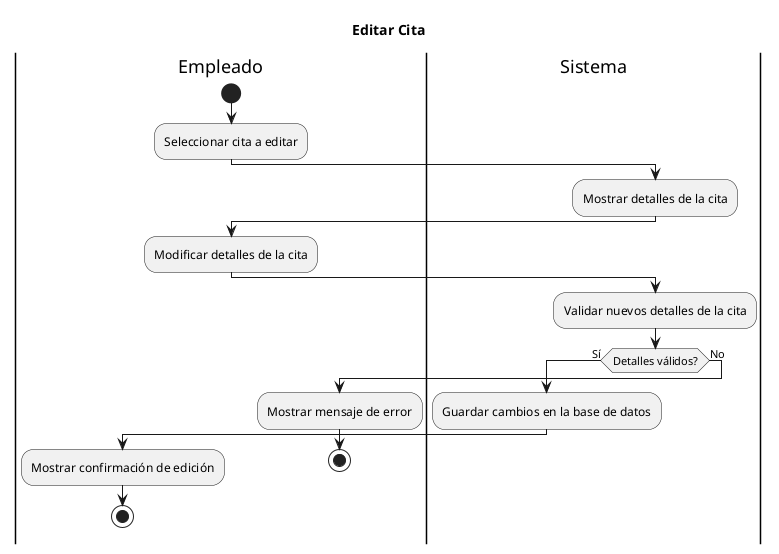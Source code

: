 @startuml da_Editar_Cita
Title Editar Cita
|Empleado|
start
:Seleccionar cita a editar;
|Sistema|
:Mostrar detalles de la cita;
|Empleado|
:Modificar detalles de la cita;
|Sistema|
:Validar nuevos detalles de la cita;
if (Detalles válidos?) then (Sí)
    :Guardar cambios en la base de datos;
    |Empleado|
    :Mostrar confirmación de edición;
    stop
else (No)
    |Empleado|
    :Mostrar mensaje de error;
    stop
endif
@enduml
